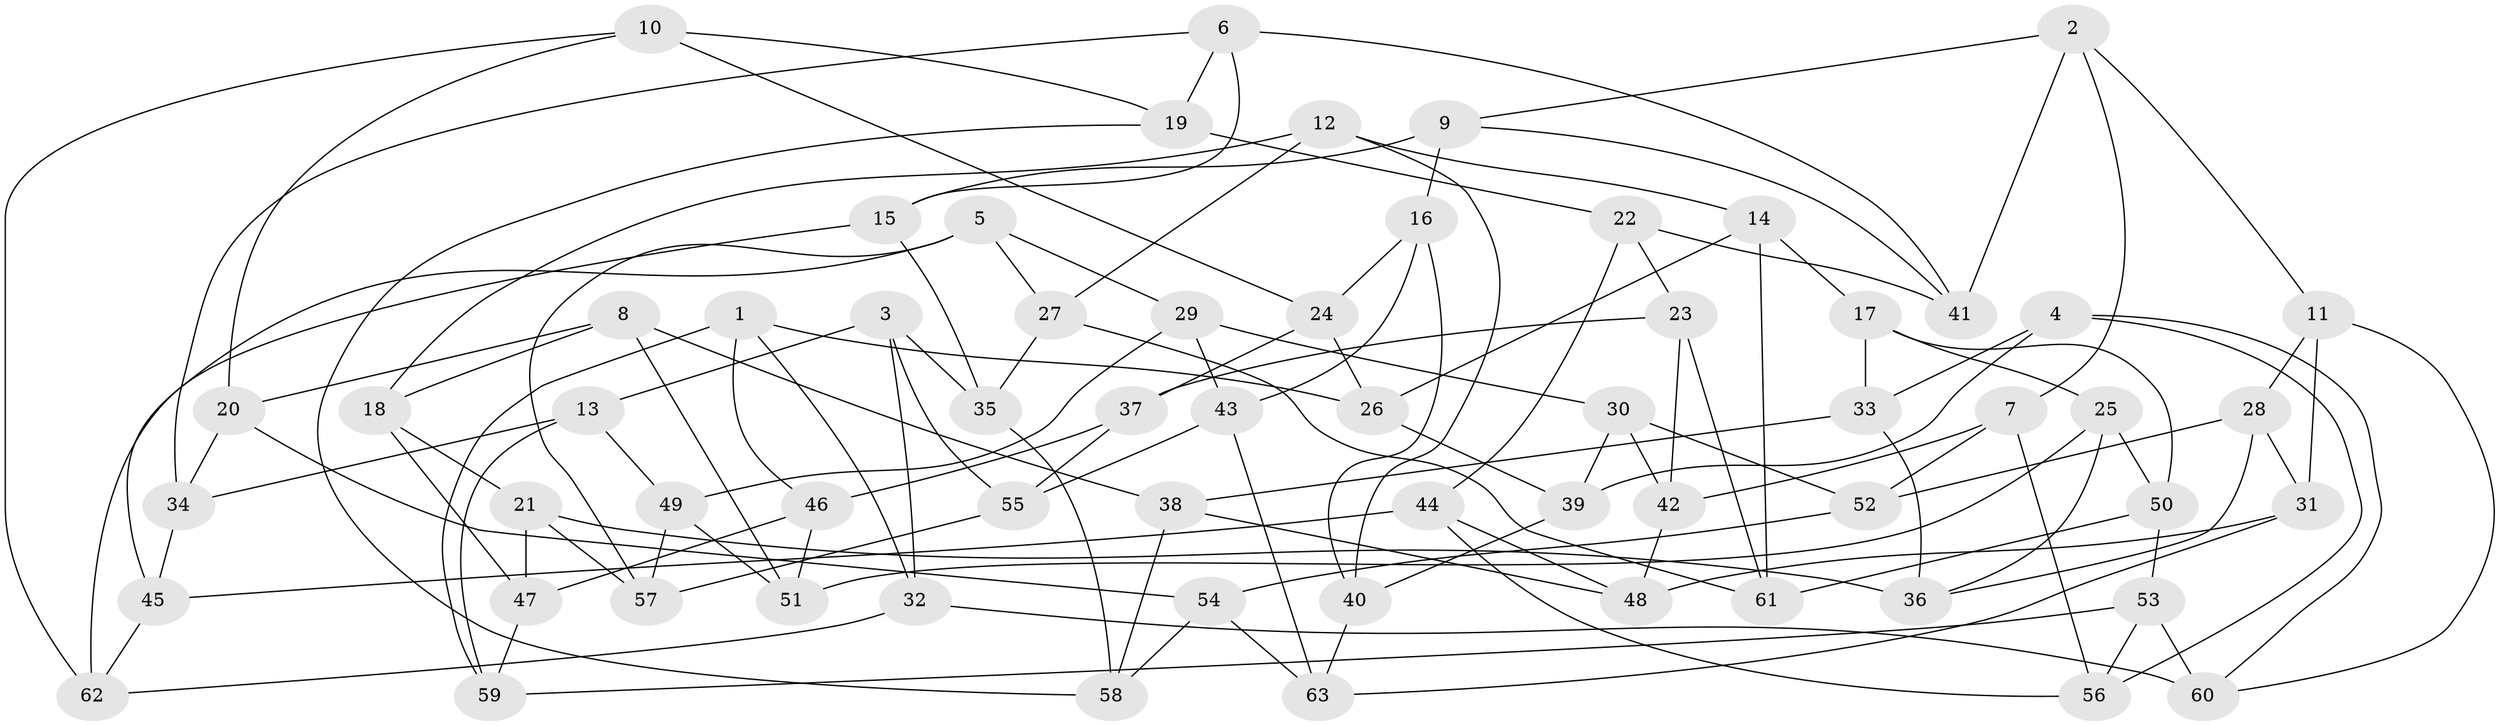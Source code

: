 // coarse degree distribution, {6: 0.5526315789473685, 5: 0.10526315789473684, 4: 0.34210526315789475}
// Generated by graph-tools (version 1.1) at 2025/42/03/06/25 10:42:22]
// undirected, 63 vertices, 126 edges
graph export_dot {
graph [start="1"]
  node [color=gray90,style=filled];
  1;
  2;
  3;
  4;
  5;
  6;
  7;
  8;
  9;
  10;
  11;
  12;
  13;
  14;
  15;
  16;
  17;
  18;
  19;
  20;
  21;
  22;
  23;
  24;
  25;
  26;
  27;
  28;
  29;
  30;
  31;
  32;
  33;
  34;
  35;
  36;
  37;
  38;
  39;
  40;
  41;
  42;
  43;
  44;
  45;
  46;
  47;
  48;
  49;
  50;
  51;
  52;
  53;
  54;
  55;
  56;
  57;
  58;
  59;
  60;
  61;
  62;
  63;
  1 -- 26;
  1 -- 32;
  1 -- 46;
  1 -- 59;
  2 -- 41;
  2 -- 11;
  2 -- 9;
  2 -- 7;
  3 -- 13;
  3 -- 55;
  3 -- 32;
  3 -- 35;
  4 -- 56;
  4 -- 39;
  4 -- 60;
  4 -- 33;
  5 -- 27;
  5 -- 62;
  5 -- 29;
  5 -- 57;
  6 -- 19;
  6 -- 15;
  6 -- 34;
  6 -- 41;
  7 -- 52;
  7 -- 56;
  7 -- 42;
  8 -- 20;
  8 -- 18;
  8 -- 51;
  8 -- 38;
  9 -- 41;
  9 -- 15;
  9 -- 16;
  10 -- 20;
  10 -- 24;
  10 -- 19;
  10 -- 62;
  11 -- 60;
  11 -- 28;
  11 -- 31;
  12 -- 40;
  12 -- 18;
  12 -- 27;
  12 -- 14;
  13 -- 49;
  13 -- 34;
  13 -- 59;
  14 -- 61;
  14 -- 26;
  14 -- 17;
  15 -- 45;
  15 -- 35;
  16 -- 43;
  16 -- 40;
  16 -- 24;
  17 -- 25;
  17 -- 33;
  17 -- 50;
  18 -- 47;
  18 -- 21;
  19 -- 22;
  19 -- 58;
  20 -- 54;
  20 -- 34;
  21 -- 36;
  21 -- 47;
  21 -- 57;
  22 -- 44;
  22 -- 41;
  22 -- 23;
  23 -- 42;
  23 -- 61;
  23 -- 37;
  24 -- 37;
  24 -- 26;
  25 -- 36;
  25 -- 51;
  25 -- 50;
  26 -- 39;
  27 -- 61;
  27 -- 35;
  28 -- 31;
  28 -- 52;
  28 -- 36;
  29 -- 43;
  29 -- 49;
  29 -- 30;
  30 -- 39;
  30 -- 42;
  30 -- 52;
  31 -- 48;
  31 -- 63;
  32 -- 62;
  32 -- 60;
  33 -- 38;
  33 -- 36;
  34 -- 45;
  35 -- 58;
  37 -- 46;
  37 -- 55;
  38 -- 48;
  38 -- 58;
  39 -- 40;
  40 -- 63;
  42 -- 48;
  43 -- 63;
  43 -- 55;
  44 -- 48;
  44 -- 45;
  44 -- 56;
  45 -- 62;
  46 -- 51;
  46 -- 47;
  47 -- 59;
  49 -- 51;
  49 -- 57;
  50 -- 53;
  50 -- 61;
  52 -- 54;
  53 -- 59;
  53 -- 56;
  53 -- 60;
  54 -- 58;
  54 -- 63;
  55 -- 57;
}
